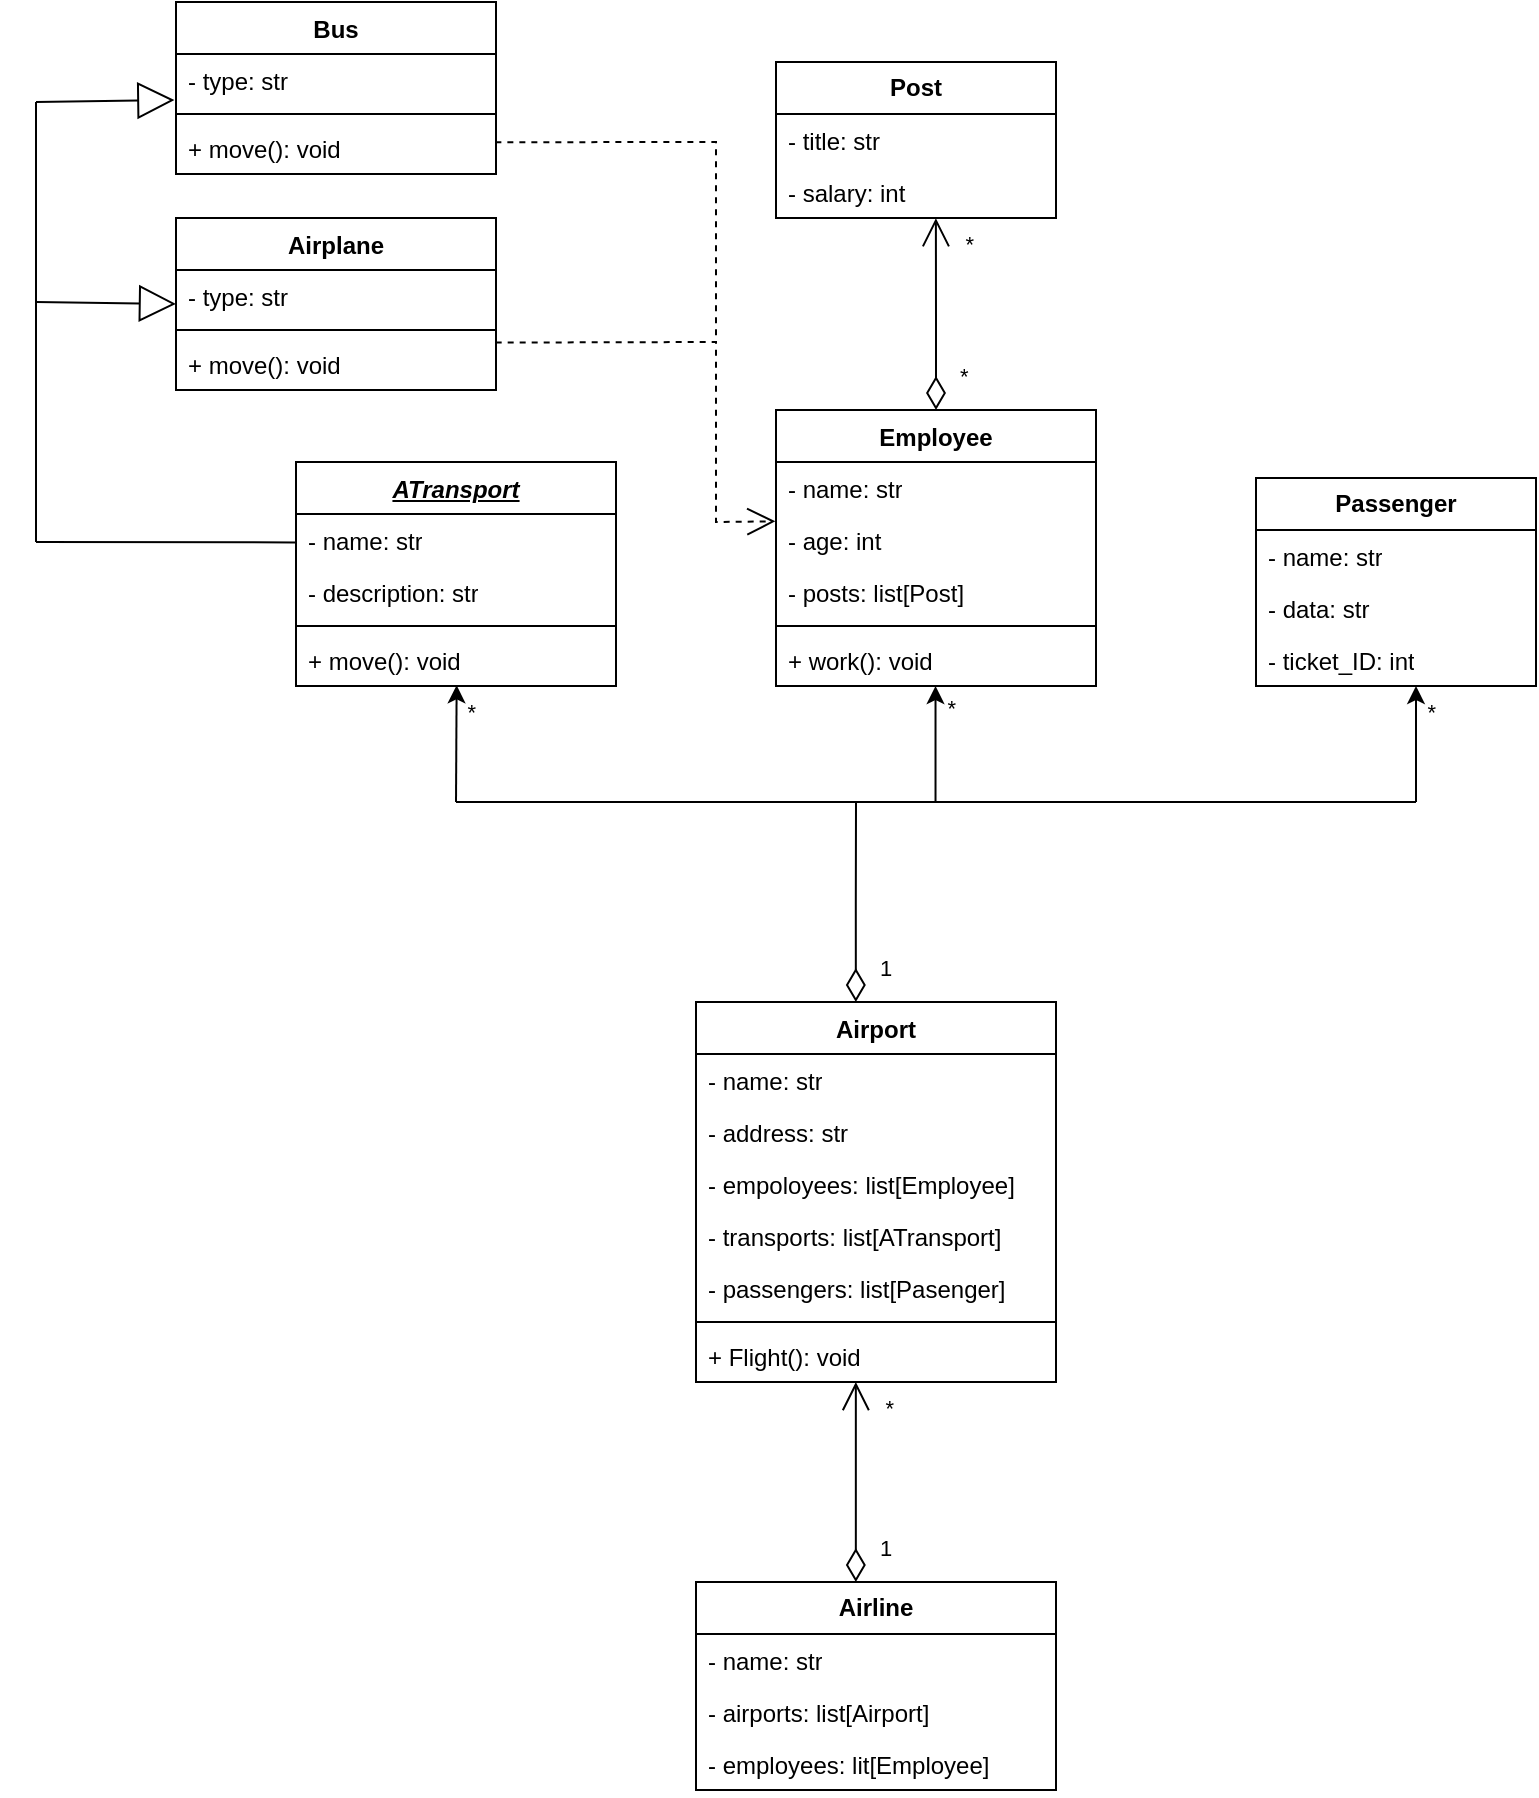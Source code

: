 <mxfile version="26.0.9">
  <diagram name="Страница — 1" id="x0e22HafHFJN26HA8o0H">
    <mxGraphModel dx="1430" dy="830" grid="1" gridSize="10" guides="1" tooltips="1" connect="1" arrows="1" fold="1" page="1" pageScale="1" pageWidth="827" pageHeight="1169" math="0" shadow="0">
      <root>
        <mxCell id="0" />
        <mxCell id="1" parent="0" />
        <mxCell id="7iAwqCuJv2nSnCTRi0Pb-1" value="&lt;span style=&quot;line-height: 115%;&quot;&gt;&lt;font&gt;Airport&lt;/font&gt;&lt;/span&gt;" style="swimlane;fontStyle=1;align=center;verticalAlign=top;childLayout=stackLayout;horizontal=1;startSize=26;horizontalStack=0;resizeParent=1;resizeParentMax=0;resizeLast=0;collapsible=1;marginBottom=0;whiteSpace=wrap;html=1;" parent="1" vertex="1">
          <mxGeometry x="350" y="510" width="180" height="190" as="geometry" />
        </mxCell>
        <mxCell id="7iAwqCuJv2nSnCTRi0Pb-2" value="- name: str" style="text;strokeColor=none;fillColor=none;align=left;verticalAlign=top;spacingLeft=4;spacingRight=4;overflow=hidden;rotatable=0;points=[[0,0.5],[1,0.5]];portConstraint=eastwest;whiteSpace=wrap;html=1;" parent="7iAwqCuJv2nSnCTRi0Pb-1" vertex="1">
          <mxGeometry y="26" width="180" height="26" as="geometry" />
        </mxCell>
        <mxCell id="7iAwqCuJv2nSnCTRi0Pb-38" value="- address: str" style="text;strokeColor=none;fillColor=none;align=left;verticalAlign=top;spacingLeft=4;spacingRight=4;overflow=hidden;rotatable=0;points=[[0,0.5],[1,0.5]];portConstraint=eastwest;whiteSpace=wrap;html=1;" parent="7iAwqCuJv2nSnCTRi0Pb-1" vertex="1">
          <mxGeometry y="52" width="180" height="26" as="geometry" />
        </mxCell>
        <mxCell id="7iAwqCuJv2nSnCTRi0Pb-5" value="- empoloyees: list[Employee]" style="text;strokeColor=none;fillColor=none;align=left;verticalAlign=top;spacingLeft=4;spacingRight=4;overflow=hidden;rotatable=0;points=[[0,0.5],[1,0.5]];portConstraint=eastwest;whiteSpace=wrap;html=1;" parent="7iAwqCuJv2nSnCTRi0Pb-1" vertex="1">
          <mxGeometry y="78" width="180" height="26" as="geometry" />
        </mxCell>
        <mxCell id="7iAwqCuJv2nSnCTRi0Pb-6" value="- transports: list[ATransport]" style="text;strokeColor=none;fillColor=none;align=left;verticalAlign=top;spacingLeft=4;spacingRight=4;overflow=hidden;rotatable=0;points=[[0,0.5],[1,0.5]];portConstraint=eastwest;whiteSpace=wrap;html=1;" parent="7iAwqCuJv2nSnCTRi0Pb-1" vertex="1">
          <mxGeometry y="104" width="180" height="26" as="geometry" />
        </mxCell>
        <mxCell id="7iAwqCuJv2nSnCTRi0Pb-8" value="- passengers: list[Pasenger]" style="text;strokeColor=none;fillColor=none;align=left;verticalAlign=top;spacingLeft=4;spacingRight=4;overflow=hidden;rotatable=0;points=[[0,0.5],[1,0.5]];portConstraint=eastwest;whiteSpace=wrap;html=1;" parent="7iAwqCuJv2nSnCTRi0Pb-1" vertex="1">
          <mxGeometry y="130" width="180" height="26" as="geometry" />
        </mxCell>
        <mxCell id="7iAwqCuJv2nSnCTRi0Pb-3" value="" style="line;strokeWidth=1;fillColor=none;align=left;verticalAlign=middle;spacingTop=-1;spacingLeft=3;spacingRight=3;rotatable=0;labelPosition=right;points=[];portConstraint=eastwest;strokeColor=inherit;" parent="7iAwqCuJv2nSnCTRi0Pb-1" vertex="1">
          <mxGeometry y="156" width="180" height="8" as="geometry" />
        </mxCell>
        <mxCell id="7iAwqCuJv2nSnCTRi0Pb-4" value="+ Flight(): void" style="text;strokeColor=none;fillColor=none;align=left;verticalAlign=top;spacingLeft=4;spacingRight=4;overflow=hidden;rotatable=0;points=[[0,0.5],[1,0.5]];portConstraint=eastwest;whiteSpace=wrap;html=1;" parent="7iAwqCuJv2nSnCTRi0Pb-1" vertex="1">
          <mxGeometry y="164" width="180" height="26" as="geometry" />
        </mxCell>
        <mxCell id="7iAwqCuJv2nSnCTRi0Pb-9" value="&lt;u&gt;&lt;i&gt;ATransport&lt;/i&gt;&lt;/u&gt;" style="swimlane;fontStyle=1;align=center;verticalAlign=top;childLayout=stackLayout;horizontal=1;startSize=26;horizontalStack=0;resizeParent=1;resizeParentMax=0;resizeLast=0;collapsible=1;marginBottom=0;whiteSpace=wrap;html=1;" parent="1" vertex="1">
          <mxGeometry x="150" y="240" width="160" height="112" as="geometry" />
        </mxCell>
        <mxCell id="7iAwqCuJv2nSnCTRi0Pb-10" value="- name: str" style="text;strokeColor=none;fillColor=none;align=left;verticalAlign=top;spacingLeft=4;spacingRight=4;overflow=hidden;rotatable=0;points=[[0,0.5],[1,0.5]];portConstraint=eastwest;whiteSpace=wrap;html=1;" parent="7iAwqCuJv2nSnCTRi0Pb-9" vertex="1">
          <mxGeometry y="26" width="160" height="26" as="geometry" />
        </mxCell>
        <mxCell id="7iAwqCuJv2nSnCTRi0Pb-13" value="- description: str" style="text;strokeColor=none;fillColor=none;align=left;verticalAlign=top;spacingLeft=4;spacingRight=4;overflow=hidden;rotatable=0;points=[[0,0.5],[1,0.5]];portConstraint=eastwest;whiteSpace=wrap;html=1;" parent="7iAwqCuJv2nSnCTRi0Pb-9" vertex="1">
          <mxGeometry y="52" width="160" height="26" as="geometry" />
        </mxCell>
        <mxCell id="7iAwqCuJv2nSnCTRi0Pb-11" value="" style="line;strokeWidth=1;fillColor=none;align=left;verticalAlign=middle;spacingTop=-1;spacingLeft=3;spacingRight=3;rotatable=0;labelPosition=right;points=[];portConstraint=eastwest;strokeColor=inherit;" parent="7iAwqCuJv2nSnCTRi0Pb-9" vertex="1">
          <mxGeometry y="78" width="160" height="8" as="geometry" />
        </mxCell>
        <mxCell id="7iAwqCuJv2nSnCTRi0Pb-12" value="+ move(): void" style="text;strokeColor=none;fillColor=none;align=left;verticalAlign=top;spacingLeft=4;spacingRight=4;overflow=hidden;rotatable=0;points=[[0,0.5],[1,0.5]];portConstraint=eastwest;whiteSpace=wrap;html=1;" parent="7iAwqCuJv2nSnCTRi0Pb-9" vertex="1">
          <mxGeometry y="86" width="160" height="26" as="geometry" />
        </mxCell>
        <mxCell id="7iAwqCuJv2nSnCTRi0Pb-14" value="Employee" style="swimlane;fontStyle=1;align=center;verticalAlign=top;childLayout=stackLayout;horizontal=1;startSize=26;horizontalStack=0;resizeParent=1;resizeParentMax=0;resizeLast=0;collapsible=1;marginBottom=0;whiteSpace=wrap;html=1;" parent="1" vertex="1">
          <mxGeometry x="390" y="214" width="160" height="138" as="geometry" />
        </mxCell>
        <mxCell id="7iAwqCuJv2nSnCTRi0Pb-15" value="- name: str" style="text;strokeColor=none;fillColor=none;align=left;verticalAlign=top;spacingLeft=4;spacingRight=4;overflow=hidden;rotatable=0;points=[[0,0.5],[1,0.5]];portConstraint=eastwest;whiteSpace=wrap;html=1;" parent="7iAwqCuJv2nSnCTRi0Pb-14" vertex="1">
          <mxGeometry y="26" width="160" height="26" as="geometry" />
        </mxCell>
        <mxCell id="7iAwqCuJv2nSnCTRi0Pb-18" value="- age: int" style="text;strokeColor=none;fillColor=none;align=left;verticalAlign=top;spacingLeft=4;spacingRight=4;overflow=hidden;rotatable=0;points=[[0,0.5],[1,0.5]];portConstraint=eastwest;whiteSpace=wrap;html=1;" parent="7iAwqCuJv2nSnCTRi0Pb-14" vertex="1">
          <mxGeometry y="52" width="160" height="26" as="geometry" />
        </mxCell>
        <mxCell id="7iAwqCuJv2nSnCTRi0Pb-19" value="- posts: list[Post]" style="text;strokeColor=none;fillColor=none;align=left;verticalAlign=top;spacingLeft=4;spacingRight=4;overflow=hidden;rotatable=0;points=[[0,0.5],[1,0.5]];portConstraint=eastwest;whiteSpace=wrap;html=1;" parent="7iAwqCuJv2nSnCTRi0Pb-14" vertex="1">
          <mxGeometry y="78" width="160" height="26" as="geometry" />
        </mxCell>
        <mxCell id="7iAwqCuJv2nSnCTRi0Pb-16" value="" style="line;strokeWidth=1;fillColor=none;align=left;verticalAlign=middle;spacingTop=-1;spacingLeft=3;spacingRight=3;rotatable=0;labelPosition=right;points=[];portConstraint=eastwest;strokeColor=inherit;" parent="7iAwqCuJv2nSnCTRi0Pb-14" vertex="1">
          <mxGeometry y="104" width="160" height="8" as="geometry" />
        </mxCell>
        <mxCell id="7iAwqCuJv2nSnCTRi0Pb-17" value="+ work(): void" style="text;strokeColor=none;fillColor=none;align=left;verticalAlign=top;spacingLeft=4;spacingRight=4;overflow=hidden;rotatable=0;points=[[0,0.5],[1,0.5]];portConstraint=eastwest;whiteSpace=wrap;html=1;" parent="7iAwqCuJv2nSnCTRi0Pb-14" vertex="1">
          <mxGeometry y="112" width="160" height="26" as="geometry" />
        </mxCell>
        <mxCell id="7iAwqCuJv2nSnCTRi0Pb-20" value="&lt;b&gt;Post&lt;/b&gt;" style="swimlane;fontStyle=0;childLayout=stackLayout;horizontal=1;startSize=26;fillColor=none;horizontalStack=0;resizeParent=1;resizeParentMax=0;resizeLast=0;collapsible=1;marginBottom=0;whiteSpace=wrap;html=1;" parent="1" vertex="1">
          <mxGeometry x="390" y="40" width="140" height="78" as="geometry" />
        </mxCell>
        <mxCell id="7iAwqCuJv2nSnCTRi0Pb-21" value="- title: str" style="text;strokeColor=none;fillColor=none;align=left;verticalAlign=top;spacingLeft=4;spacingRight=4;overflow=hidden;rotatable=0;points=[[0,0.5],[1,0.5]];portConstraint=eastwest;whiteSpace=wrap;html=1;" parent="7iAwqCuJv2nSnCTRi0Pb-20" vertex="1">
          <mxGeometry y="26" width="140" height="26" as="geometry" />
        </mxCell>
        <mxCell id="7iAwqCuJv2nSnCTRi0Pb-22" value="- salary: int" style="text;strokeColor=none;fillColor=none;align=left;verticalAlign=top;spacingLeft=4;spacingRight=4;overflow=hidden;rotatable=0;points=[[0,0.5],[1,0.5]];portConstraint=eastwest;whiteSpace=wrap;html=1;" parent="7iAwqCuJv2nSnCTRi0Pb-20" vertex="1">
          <mxGeometry y="52" width="140" height="26" as="geometry" />
        </mxCell>
        <mxCell id="7iAwqCuJv2nSnCTRi0Pb-24" value="Airplane" style="swimlane;fontStyle=1;align=center;verticalAlign=top;childLayout=stackLayout;horizontal=1;startSize=26;horizontalStack=0;resizeParent=1;resizeParentMax=0;resizeLast=0;collapsible=1;marginBottom=0;whiteSpace=wrap;html=1;" parent="1" vertex="1">
          <mxGeometry x="90" y="118" width="160" height="86" as="geometry" />
        </mxCell>
        <mxCell id="UTytQ0ZPU029c6YnH5y8-4" value="- type: str" style="text;strokeColor=none;fillColor=none;align=left;verticalAlign=top;spacingLeft=4;spacingRight=4;overflow=hidden;rotatable=0;points=[[0,0.5],[1,0.5]];portConstraint=eastwest;whiteSpace=wrap;html=1;" vertex="1" parent="7iAwqCuJv2nSnCTRi0Pb-24">
          <mxGeometry y="26" width="160" height="26" as="geometry" />
        </mxCell>
        <mxCell id="UTytQ0ZPU029c6YnH5y8-2" value="" style="line;strokeWidth=1;fillColor=none;align=left;verticalAlign=middle;spacingTop=-1;spacingLeft=3;spacingRight=3;rotatable=0;labelPosition=right;points=[];portConstraint=eastwest;strokeColor=inherit;" vertex="1" parent="7iAwqCuJv2nSnCTRi0Pb-24">
          <mxGeometry y="52" width="160" height="8" as="geometry" />
        </mxCell>
        <mxCell id="7iAwqCuJv2nSnCTRi0Pb-27" value="+ move(): void" style="text;strokeColor=none;fillColor=none;align=left;verticalAlign=top;spacingLeft=4;spacingRight=4;overflow=hidden;rotatable=0;points=[[0,0.5],[1,0.5]];portConstraint=eastwest;whiteSpace=wrap;html=1;" parent="7iAwqCuJv2nSnCTRi0Pb-24" vertex="1">
          <mxGeometry y="60" width="160" height="26" as="geometry" />
        </mxCell>
        <mxCell id="7iAwqCuJv2nSnCTRi0Pb-28" value="Bus" style="swimlane;fontStyle=1;align=center;verticalAlign=top;childLayout=stackLayout;horizontal=1;startSize=26;horizontalStack=0;resizeParent=1;resizeParentMax=0;resizeLast=0;collapsible=1;marginBottom=0;whiteSpace=wrap;html=1;" parent="1" vertex="1">
          <mxGeometry x="90" y="10" width="160" height="86" as="geometry" />
        </mxCell>
        <mxCell id="UTytQ0ZPU029c6YnH5y8-3" value="- type: str" style="text;strokeColor=none;fillColor=none;align=left;verticalAlign=top;spacingLeft=4;spacingRight=4;overflow=hidden;rotatable=0;points=[[0,0.5],[1,0.5]];portConstraint=eastwest;whiteSpace=wrap;html=1;" vertex="1" parent="7iAwqCuJv2nSnCTRi0Pb-28">
          <mxGeometry y="26" width="160" height="26" as="geometry" />
        </mxCell>
        <mxCell id="7iAwqCuJv2nSnCTRi0Pb-30" value="" style="line;strokeWidth=1;fillColor=none;align=left;verticalAlign=middle;spacingTop=-1;spacingLeft=3;spacingRight=3;rotatable=0;labelPosition=right;points=[];portConstraint=eastwest;strokeColor=inherit;" parent="7iAwqCuJv2nSnCTRi0Pb-28" vertex="1">
          <mxGeometry y="52" width="160" height="8" as="geometry" />
        </mxCell>
        <mxCell id="7iAwqCuJv2nSnCTRi0Pb-31" value="+ move(): void" style="text;strokeColor=none;fillColor=none;align=left;verticalAlign=top;spacingLeft=4;spacingRight=4;overflow=hidden;rotatable=0;points=[[0,0.5],[1,0.5]];portConstraint=eastwest;whiteSpace=wrap;html=1;" parent="7iAwqCuJv2nSnCTRi0Pb-28" vertex="1">
          <mxGeometry y="60" width="160" height="26" as="geometry" />
        </mxCell>
        <mxCell id="7iAwqCuJv2nSnCTRi0Pb-32" value="&lt;b&gt;Passenger&lt;/b&gt;" style="swimlane;fontStyle=0;childLayout=stackLayout;horizontal=1;startSize=26;fillColor=none;horizontalStack=0;resizeParent=1;resizeParentMax=0;resizeLast=0;collapsible=1;marginBottom=0;whiteSpace=wrap;html=1;" parent="1" vertex="1">
          <mxGeometry x="630" y="248" width="140" height="104" as="geometry" />
        </mxCell>
        <mxCell id="7iAwqCuJv2nSnCTRi0Pb-33" value="- name: str" style="text;strokeColor=none;fillColor=none;align=left;verticalAlign=top;spacingLeft=4;spacingRight=4;overflow=hidden;rotatable=0;points=[[0,0.5],[1,0.5]];portConstraint=eastwest;whiteSpace=wrap;html=1;" parent="7iAwqCuJv2nSnCTRi0Pb-32" vertex="1">
          <mxGeometry y="26" width="140" height="26" as="geometry" />
        </mxCell>
        <mxCell id="7iAwqCuJv2nSnCTRi0Pb-34" value="- data: str" style="text;strokeColor=none;fillColor=none;align=left;verticalAlign=top;spacingLeft=4;spacingRight=4;overflow=hidden;rotatable=0;points=[[0,0.5],[1,0.5]];portConstraint=eastwest;whiteSpace=wrap;html=1;" parent="7iAwqCuJv2nSnCTRi0Pb-32" vertex="1">
          <mxGeometry y="52" width="140" height="26" as="geometry" />
        </mxCell>
        <mxCell id="7iAwqCuJv2nSnCTRi0Pb-35" value="- ticket_ID: int" style="text;strokeColor=none;fillColor=none;align=left;verticalAlign=top;spacingLeft=4;spacingRight=4;overflow=hidden;rotatable=0;points=[[0,0.5],[1,0.5]];portConstraint=eastwest;whiteSpace=wrap;html=1;" parent="7iAwqCuJv2nSnCTRi0Pb-32" vertex="1">
          <mxGeometry y="78" width="140" height="26" as="geometry" />
        </mxCell>
        <mxCell id="7iAwqCuJv2nSnCTRi0Pb-36" value="&lt;b&gt;Airline&lt;/b&gt;" style="swimlane;fontStyle=0;childLayout=stackLayout;horizontal=1;startSize=26;fillColor=none;horizontalStack=0;resizeParent=1;resizeParentMax=0;resizeLast=0;collapsible=1;marginBottom=0;whiteSpace=wrap;html=1;" parent="1" vertex="1">
          <mxGeometry x="350" y="800" width="180" height="104" as="geometry" />
        </mxCell>
        <mxCell id="7iAwqCuJv2nSnCTRi0Pb-37" value="- name: str" style="text;strokeColor=none;fillColor=none;align=left;verticalAlign=top;spacingLeft=4;spacingRight=4;overflow=hidden;rotatable=0;points=[[0,0.5],[1,0.5]];portConstraint=eastwest;whiteSpace=wrap;html=1;" parent="7iAwqCuJv2nSnCTRi0Pb-36" vertex="1">
          <mxGeometry y="26" width="180" height="26" as="geometry" />
        </mxCell>
        <mxCell id="7iAwqCuJv2nSnCTRi0Pb-7" value="- airports: list[Airport]" style="text;strokeColor=none;fillColor=none;align=left;verticalAlign=top;spacingLeft=4;spacingRight=4;overflow=hidden;rotatable=0;points=[[0,0.5],[1,0.5]];portConstraint=eastwest;whiteSpace=wrap;html=1;" parent="7iAwqCuJv2nSnCTRi0Pb-36" vertex="1">
          <mxGeometry y="52" width="180" height="26" as="geometry" />
        </mxCell>
        <mxCell id="7iAwqCuJv2nSnCTRi0Pb-50" value="- employees: lit[Employee]" style="text;strokeColor=none;fillColor=none;align=left;verticalAlign=top;spacingLeft=4;spacingRight=4;overflow=hidden;rotatable=0;points=[[0,0.5],[1,0.5]];portConstraint=eastwest;whiteSpace=wrap;html=1;" parent="7iAwqCuJv2nSnCTRi0Pb-36" vertex="1">
          <mxGeometry y="78" width="180" height="26" as="geometry" />
        </mxCell>
        <mxCell id="7iAwqCuJv2nSnCTRi0Pb-51" value="" style="endArrow=open;html=1;endSize=12;startArrow=diamondThin;startSize=14;startFill=0;edgeStyle=orthogonalEdgeStyle;rounded=0;entryX=0.444;entryY=1;entryDx=0;entryDy=0;entryPerimeter=0;exitX=0.444;exitY=0;exitDx=0;exitDy=0;exitPerimeter=0;" parent="1" source="7iAwqCuJv2nSnCTRi0Pb-36" target="7iAwqCuJv2nSnCTRi0Pb-4" edge="1">
          <mxGeometry x="0.075" y="-40" relative="1" as="geometry">
            <mxPoint x="430" y="790" as="sourcePoint" />
            <mxPoint x="430" y="710" as="targetPoint" />
            <mxPoint as="offset" />
          </mxGeometry>
        </mxCell>
        <mxCell id="7iAwqCuJv2nSnCTRi0Pb-52" value="1" style="edgeLabel;resizable=0;html=1;align=left;verticalAlign=top;" parent="7iAwqCuJv2nSnCTRi0Pb-51" connectable="0" vertex="1">
          <mxGeometry x="-1" relative="1" as="geometry">
            <mxPoint x="10" y="-30" as="offset" />
          </mxGeometry>
        </mxCell>
        <mxCell id="7iAwqCuJv2nSnCTRi0Pb-53" value="*" style="edgeLabel;resizable=0;html=1;align=right;verticalAlign=top;" parent="7iAwqCuJv2nSnCTRi0Pb-51" connectable="0" vertex="1">
          <mxGeometry x="1" relative="1" as="geometry">
            <mxPoint x="20" as="offset" />
          </mxGeometry>
        </mxCell>
        <mxCell id="7iAwqCuJv2nSnCTRi0Pb-54" value="" style="endArrow=none;html=1;endSize=12;startArrow=diamondThin;startSize=14;startFill=0;edgeStyle=orthogonalEdgeStyle;rounded=0;exitX=0.444;exitY=0;exitDx=0;exitDy=0;exitPerimeter=0;" parent="1" source="7iAwqCuJv2nSnCTRi0Pb-1" edge="1">
          <mxGeometry x="0.075" y="-40" relative="1" as="geometry">
            <mxPoint x="430" y="500" as="sourcePoint" />
            <mxPoint x="430" y="410" as="targetPoint" />
            <mxPoint as="offset" />
          </mxGeometry>
        </mxCell>
        <mxCell id="7iAwqCuJv2nSnCTRi0Pb-55" value="1" style="edgeLabel;resizable=0;html=1;align=left;verticalAlign=top;" parent="7iAwqCuJv2nSnCTRi0Pb-54" connectable="0" vertex="1">
          <mxGeometry x="-1" relative="1" as="geometry">
            <mxPoint x="10" y="-30" as="offset" />
          </mxGeometry>
        </mxCell>
        <mxCell id="7iAwqCuJv2nSnCTRi0Pb-56" value="*" style="edgeLabel;resizable=0;html=1;align=right;verticalAlign=top;" parent="7iAwqCuJv2nSnCTRi0Pb-54" connectable="0" vertex="1">
          <mxGeometry x="1" relative="1" as="geometry">
            <mxPoint x="50" y="-60" as="offset" />
          </mxGeometry>
        </mxCell>
        <mxCell id="7iAwqCuJv2nSnCTRi0Pb-57" value="" style="endArrow=none;html=1;rounded=0;" parent="1" edge="1">
          <mxGeometry width="50" height="50" relative="1" as="geometry">
            <mxPoint x="230" y="410" as="sourcePoint" />
            <mxPoint x="710" y="410" as="targetPoint" />
          </mxGeometry>
        </mxCell>
        <mxCell id="7iAwqCuJv2nSnCTRi0Pb-58" value="" style="endArrow=classic;html=1;rounded=0;entryX=0.502;entryY=0.986;entryDx=0;entryDy=0;entryPerimeter=0;" parent="1" target="7iAwqCuJv2nSnCTRi0Pb-12" edge="1">
          <mxGeometry width="50" height="50" relative="1" as="geometry">
            <mxPoint x="230" y="410" as="sourcePoint" />
            <mxPoint x="230" y="360" as="targetPoint" />
          </mxGeometry>
        </mxCell>
        <mxCell id="7iAwqCuJv2nSnCTRi0Pb-59" value="" style="endArrow=classic;html=1;rounded=0;entryX=0.502;entryY=0.986;entryDx=0;entryDy=0;entryPerimeter=0;" parent="1" edge="1">
          <mxGeometry width="50" height="50" relative="1" as="geometry">
            <mxPoint x="469.76" y="410" as="sourcePoint" />
            <mxPoint x="469.76" y="352" as="targetPoint" />
          </mxGeometry>
        </mxCell>
        <mxCell id="7iAwqCuJv2nSnCTRi0Pb-60" value="" style="endArrow=classic;html=1;rounded=0;entryX=0.502;entryY=0.986;entryDx=0;entryDy=0;entryPerimeter=0;" parent="1" edge="1">
          <mxGeometry width="50" height="50" relative="1" as="geometry">
            <mxPoint x="710" y="410" as="sourcePoint" />
            <mxPoint x="710" y="352" as="targetPoint" />
          </mxGeometry>
        </mxCell>
        <mxCell id="7iAwqCuJv2nSnCTRi0Pb-61" value="*" style="edgeLabel;resizable=0;html=1;align=right;verticalAlign=top;" parent="1" connectable="0" vertex="1">
          <mxGeometry x="240.002" y="351.996" as="geometry" />
        </mxCell>
        <mxCell id="7iAwqCuJv2nSnCTRi0Pb-62" value="*" style="edgeLabel;resizable=0;html=1;align=right;verticalAlign=top;" parent="1" connectable="0" vertex="1">
          <mxGeometry x="720.002" y="351.996" as="geometry" />
        </mxCell>
        <mxCell id="7iAwqCuJv2nSnCTRi0Pb-64" value="" style="endArrow=block;endSize=16;endFill=0;html=1;rounded=0;entryX=-0.005;entryY=0.887;entryDx=0;entryDy=0;entryPerimeter=0;" parent="1" target="UTytQ0ZPU029c6YnH5y8-3" edge="1">
          <mxGeometry width="160" relative="1" as="geometry">
            <mxPoint x="20" y="60" as="sourcePoint" />
            <mxPoint x="80" y="60" as="targetPoint" />
          </mxGeometry>
        </mxCell>
        <mxCell id="7iAwqCuJv2nSnCTRi0Pb-65" value="" style="endArrow=block;endSize=16;endFill=0;html=1;rounded=0;entryX=0;entryY=0.5;entryDx=0;entryDy=0;" parent="1" target="7iAwqCuJv2nSnCTRi0Pb-24" edge="1">
          <mxGeometry width="160" relative="1" as="geometry">
            <mxPoint x="20" y="160" as="sourcePoint" />
            <mxPoint x="80" y="158" as="targetPoint" />
          </mxGeometry>
        </mxCell>
        <mxCell id="7iAwqCuJv2nSnCTRi0Pb-66" value="" style="endArrow=none;html=1;rounded=0;" parent="1" edge="1">
          <mxGeometry width="50" height="50" relative="1" as="geometry">
            <mxPoint x="20" y="280" as="sourcePoint" />
            <mxPoint x="20" y="60" as="targetPoint" />
          </mxGeometry>
        </mxCell>
        <mxCell id="7iAwqCuJv2nSnCTRi0Pb-67" value="" style="endArrow=none;html=1;rounded=0;entryX=-0.001;entryY=0.546;entryDx=0;entryDy=0;entryPerimeter=0;" parent="1" target="7iAwqCuJv2nSnCTRi0Pb-10" edge="1">
          <mxGeometry width="50" height="50" relative="1" as="geometry">
            <mxPoint x="20" y="280" as="sourcePoint" />
            <mxPoint x="140" y="279" as="targetPoint" />
          </mxGeometry>
        </mxCell>
        <mxCell id="7iAwqCuJv2nSnCTRi0Pb-68" value="" style="endArrow=open;endSize=12;dashed=1;html=1;rounded=0;entryX=-0.002;entryY=0.141;entryDx=0;entryDy=0;entryPerimeter=0;exitX=0.999;exitY=0.088;exitDx=0;exitDy=0;exitPerimeter=0;" parent="1" source="7iAwqCuJv2nSnCTRi0Pb-27" target="7iAwqCuJv2nSnCTRi0Pb-18" edge="1">
          <mxGeometry x="-0.027" y="40" width="160" relative="1" as="geometry">
            <mxPoint x="260" y="181" as="sourcePoint" />
            <mxPoint x="360" y="180" as="targetPoint" />
            <Array as="points">
              <mxPoint x="360" y="180" />
              <mxPoint x="360" y="270" />
            </Array>
            <mxPoint as="offset" />
          </mxGeometry>
        </mxCell>
        <mxCell id="7iAwqCuJv2nSnCTRi0Pb-70" value="" style="endArrow=none;dashed=1;html=1;rounded=0;exitX=0.998;exitY=0.389;exitDx=0;exitDy=0;exitPerimeter=0;" parent="1" source="7iAwqCuJv2nSnCTRi0Pb-31" edge="1">
          <mxGeometry width="50" height="50" relative="1" as="geometry">
            <mxPoint x="290" y="120" as="sourcePoint" />
            <mxPoint x="360" y="180" as="targetPoint" />
            <Array as="points">
              <mxPoint x="360" y="80" />
            </Array>
          </mxGeometry>
        </mxCell>
        <mxCell id="7iAwqCuJv2nSnCTRi0Pb-71" value="" style="endArrow=open;html=1;endSize=12;startArrow=diamondThin;startSize=14;startFill=0;edgeStyle=orthogonalEdgeStyle;rounded=0;exitX=0.5;exitY=0;exitDx=0;exitDy=0;entryX=0.571;entryY=1.003;entryDx=0;entryDy=0;entryPerimeter=0;" parent="1" source="7iAwqCuJv2nSnCTRi0Pb-14" target="7iAwqCuJv2nSnCTRi0Pb-22" edge="1">
          <mxGeometry x="0.075" y="-40" relative="1" as="geometry">
            <mxPoint x="469.76" y="200" as="sourcePoint" />
            <mxPoint x="470" y="140" as="targetPoint" />
            <mxPoint as="offset" />
          </mxGeometry>
        </mxCell>
        <mxCell id="7iAwqCuJv2nSnCTRi0Pb-72" value="*" style="edgeLabel;resizable=0;html=1;align=left;verticalAlign=top;" parent="7iAwqCuJv2nSnCTRi0Pb-71" connectable="0" vertex="1">
          <mxGeometry x="-1" relative="1" as="geometry">
            <mxPoint x="10" y="-30" as="offset" />
          </mxGeometry>
        </mxCell>
        <mxCell id="7iAwqCuJv2nSnCTRi0Pb-73" value="*" style="edgeLabel;resizable=0;html=1;align=right;verticalAlign=top;" parent="7iAwqCuJv2nSnCTRi0Pb-71" connectable="0" vertex="1">
          <mxGeometry x="1" relative="1" as="geometry">
            <mxPoint x="20" as="offset" />
          </mxGeometry>
        </mxCell>
      </root>
    </mxGraphModel>
  </diagram>
</mxfile>
